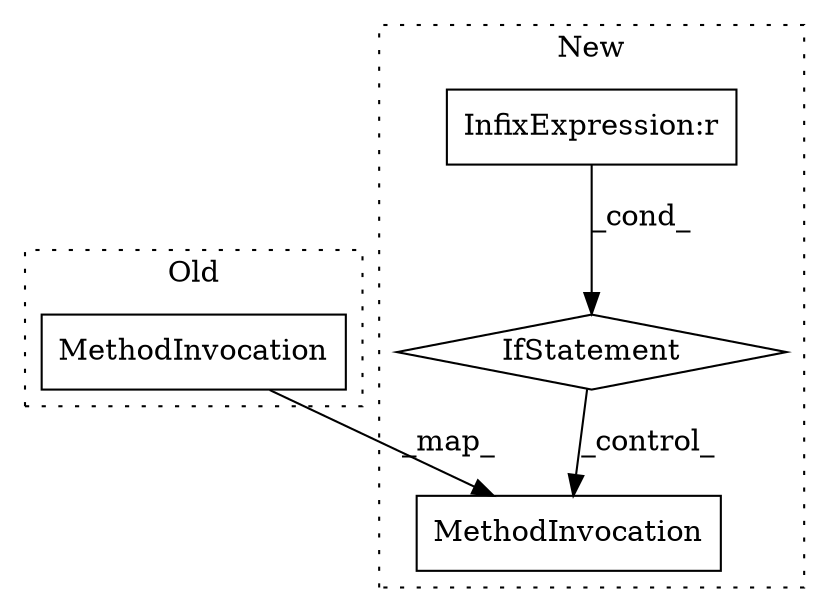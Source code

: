 digraph G {
subgraph cluster0 {
3 [label="MethodInvocation" a="32" s="1867,1935" l="9,1" shape="box"];
label = "Old";
style="dotted";
}
subgraph cluster1 {
1 [label="IfStatement" a="25" s="2091,2126" l="3,18" shape="diamond"];
2 [label="MethodInvocation" a="32" s="2176,2249" l="9,1" shape="box"];
4 [label="InfixExpression:r" a="27" s="2121" l="4" shape="box"];
label = "New";
style="dotted";
}
1 -> 2 [label="_control_"];
3 -> 2 [label="_map_"];
4 -> 1 [label="_cond_"];
}